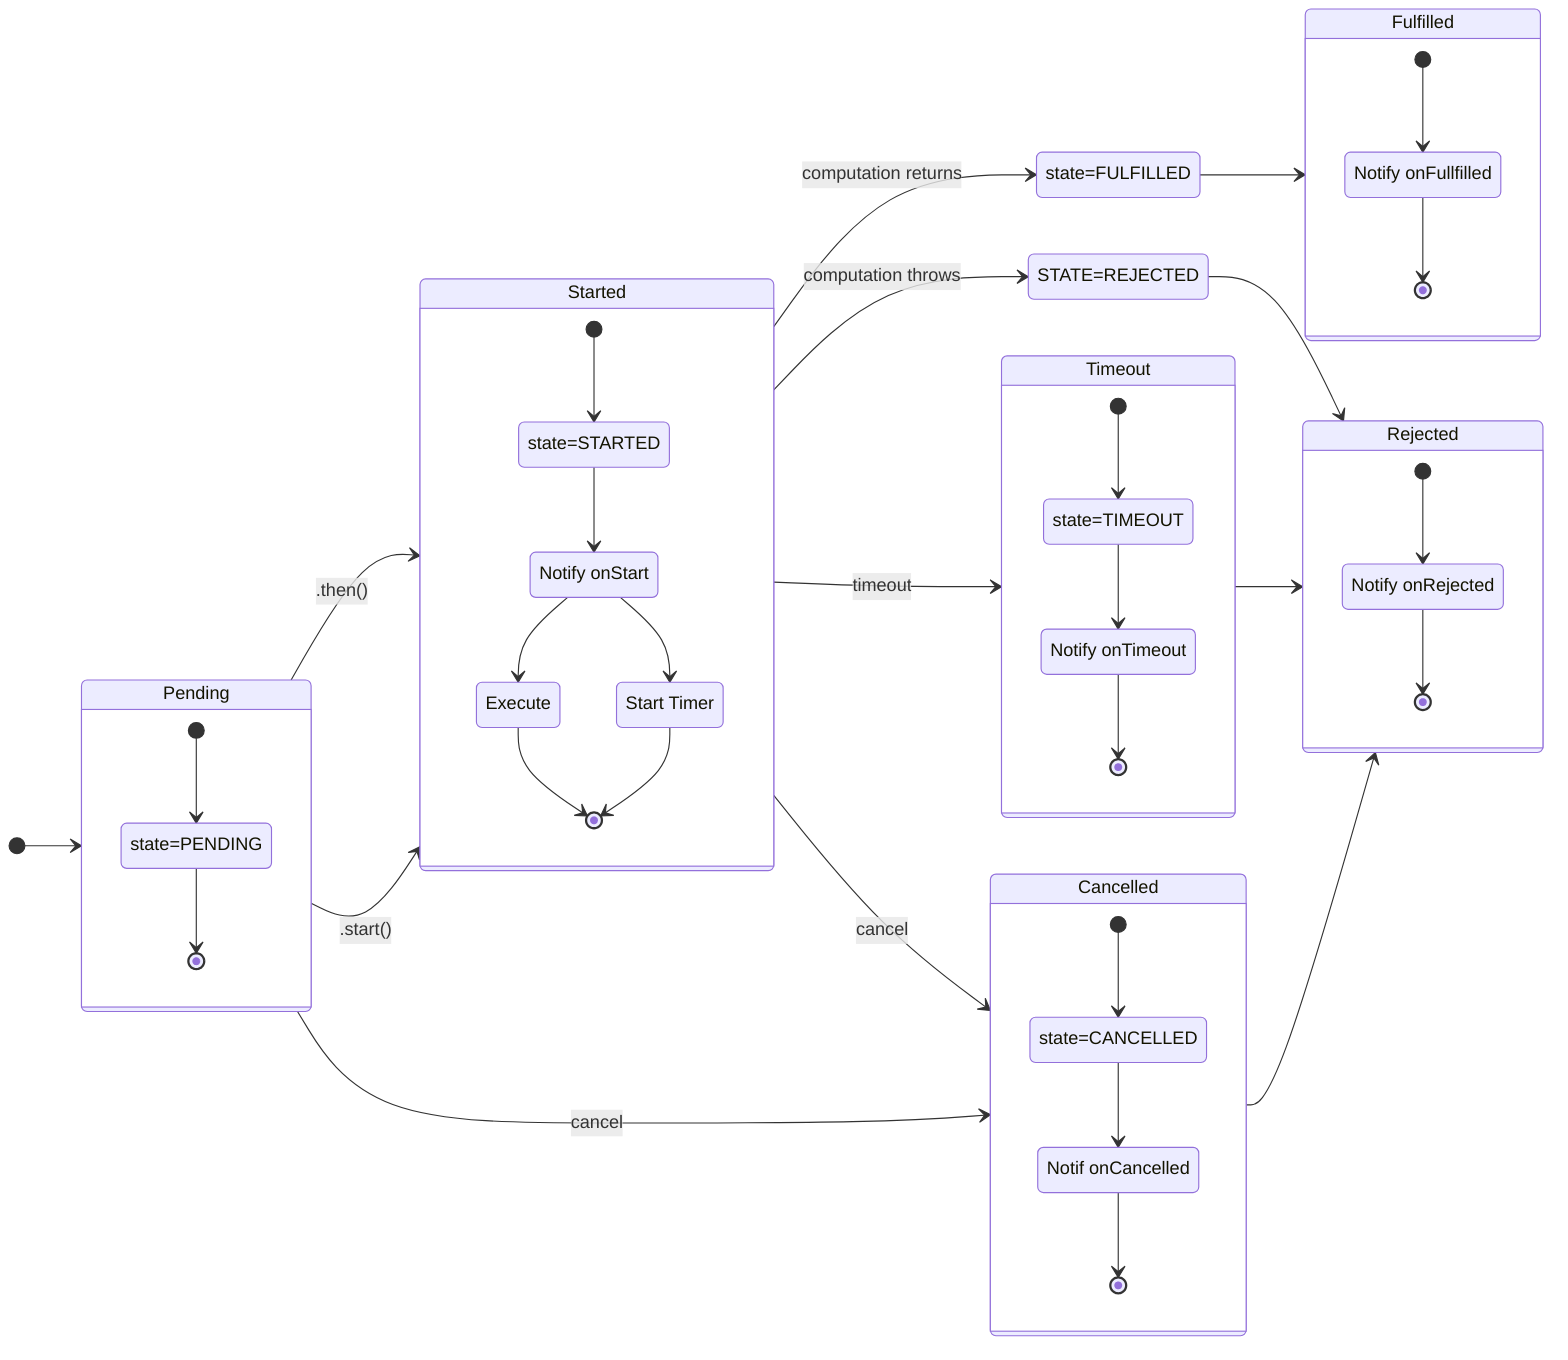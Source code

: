 stateDiagram-v2
    direction LR
    [*] --> Pending
    Pending --> Started : .then()
    Pending --> Started : .start()
    Started --> state=FULFILLED : computation returns
    state=FULFILLED --> Fulfilled
    Started --> STATE=REJECTED : computation throws
    STATE=REJECTED --> Rejected
    Started --> Timeout : timeout
    Timeout --> Rejected
    Pending --> Cancelled : cancel
    Started --> Cancelled : cancel
    Cancelled --> Rejected

    state Pending {
      [*] --> state=PENDING
      state=PENDING --> [*]
    }

    state Started {
      [*] --> state=STARTED
      state=STARTED --> NotifyStarted
      NotifyStarted --> Timer
      NotifyStarted --> Execute
      Execute --> [*]
      Timer --> [*]
      Timer : Start Timer
      NotifyStarted : Notify onStart
    }

    state Fulfilled {
      [*] --> NotifyFulfilled
      NotifyFulfilled --> [*]
      NotifyFulfilled : Notify onFullfilled
    }

    state Rejected {
      [*] --> NotifyRejected
      NotifyRejected --> [*]
      NotifyRejected : Notify onRejected
    }

    state Timeout {
      [*] --> state=TIMEOUT
      state=TIMEOUT --> NotifyTimeout
      NotifyTimeout --> [*]
      NotifyTimeout : Notify onTimeout
    }

    state Cancelled {
      [*] --> state=CANCELLED
      state=CANCELLED --> NotifyCancelled
      NotifyCancelled --> [*]
      NotifyCancelled: Notif onCancelled
    }